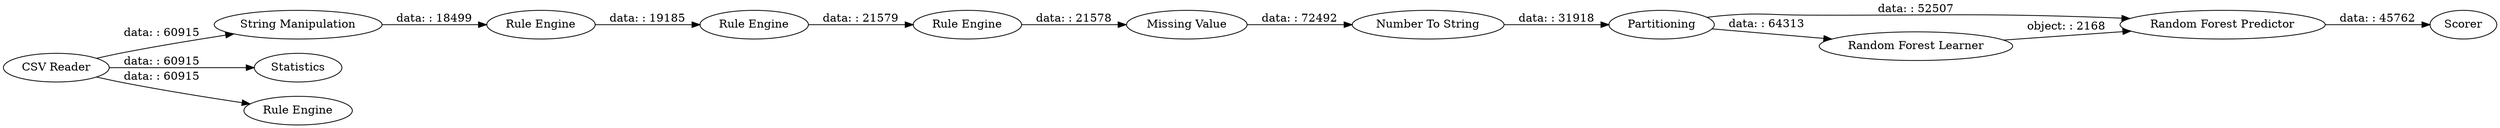 digraph {
	"-8112445174132190287_10" [label="String Manipulation"]
	"-8112445174132190287_3" [label="Missing Value"]
	"-8112445174132190287_7" [label="Random Forest Predictor"]
	"-8112445174132190287_2" [label=Statistics]
	"-8112445174132190287_1" [label="CSV Reader"]
	"-8112445174132190287_5" [label=Partitioning]
	"-8112445174132190287_12" [label="Rule Engine"]
	"-8112445174132190287_9" [label="Rule Engine"]
	"-8112445174132190287_4" [label="Number To String"]
	"-8112445174132190287_6" [label="Random Forest Learner"]
	"-8112445174132190287_11" [label="Rule Engine"]
	"-8112445174132190287_8" [label=Scorer]
	"-8112445174132190287_13" [label="Rule Engine"]
	"-8112445174132190287_5" -> "-8112445174132190287_7" [label="data: : 52507"]
	"-8112445174132190287_4" -> "-8112445174132190287_5" [label="data: : 31918"]
	"-8112445174132190287_3" -> "-8112445174132190287_4" [label="data: : 72492"]
	"-8112445174132190287_1" -> "-8112445174132190287_9" [label="data: : 60915"]
	"-8112445174132190287_7" -> "-8112445174132190287_8" [label="data: : 45762"]
	"-8112445174132190287_5" -> "-8112445174132190287_6" [label="data: : 64313"]
	"-8112445174132190287_1" -> "-8112445174132190287_10" [label="data: : 60915"]
	"-8112445174132190287_11" -> "-8112445174132190287_12" [label="data: : 19185"]
	"-8112445174132190287_12" -> "-8112445174132190287_13" [label="data: : 21579"]
	"-8112445174132190287_13" -> "-8112445174132190287_3" [label="data: : 21578"]
	"-8112445174132190287_10" -> "-8112445174132190287_11" [label="data: : 18499"]
	"-8112445174132190287_6" -> "-8112445174132190287_7" [label="object: : 2168"]
	"-8112445174132190287_1" -> "-8112445174132190287_2" [label="data: : 60915"]
	rankdir=LR
}
